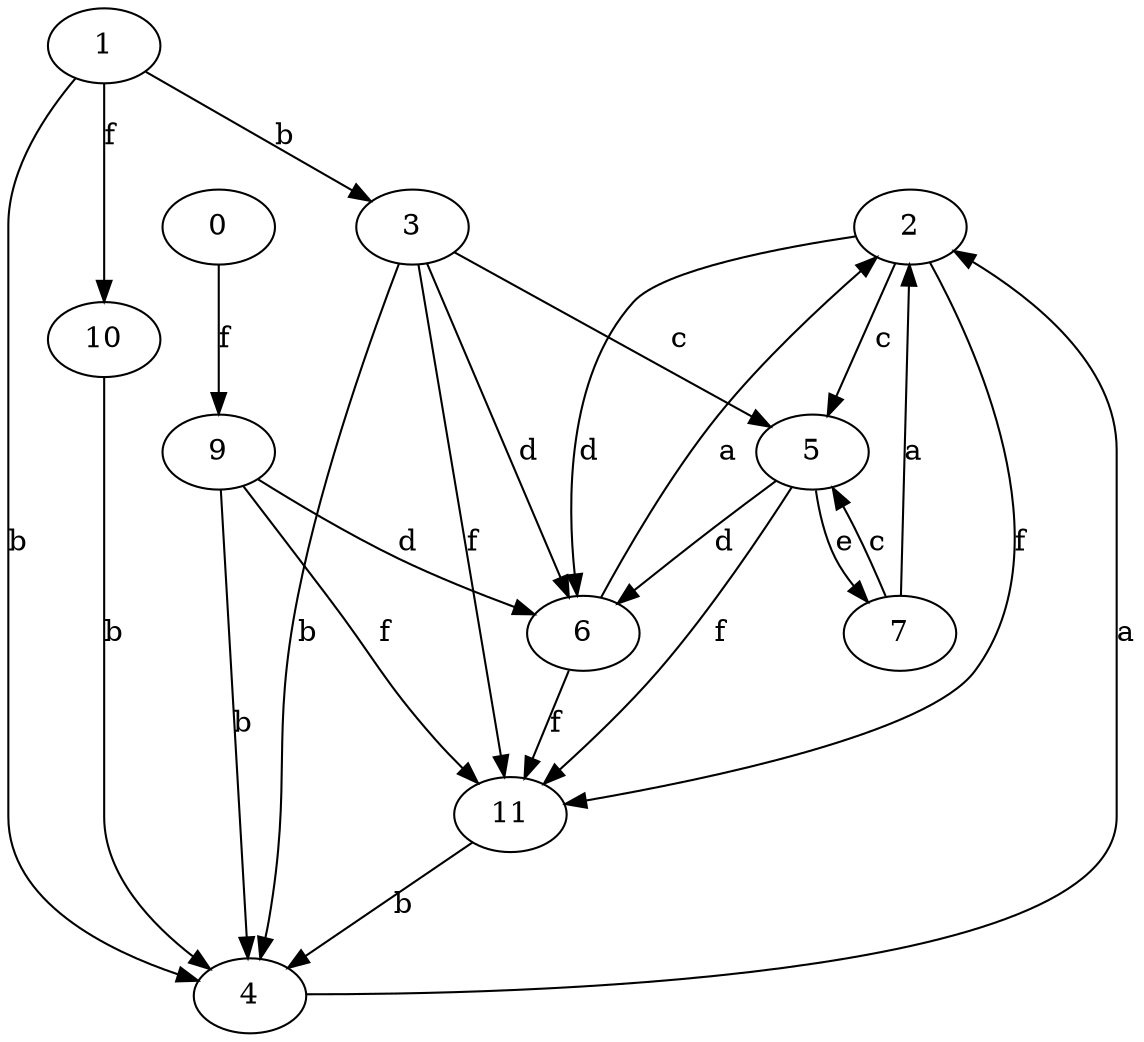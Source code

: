 strict digraph  {
2;
3;
0;
4;
5;
1;
6;
7;
9;
10;
11;
2 -> 5  [label=c];
2 -> 6  [label=d];
2 -> 11  [label=f];
3 -> 4  [label=b];
3 -> 5  [label=c];
3 -> 6  [label=d];
3 -> 11  [label=f];
0 -> 9  [label=f];
4 -> 2  [label=a];
5 -> 6  [label=d];
5 -> 7  [label=e];
5 -> 11  [label=f];
1 -> 3  [label=b];
1 -> 4  [label=b];
1 -> 10  [label=f];
6 -> 2  [label=a];
6 -> 11  [label=f];
7 -> 2  [label=a];
7 -> 5  [label=c];
9 -> 4  [label=b];
9 -> 6  [label=d];
9 -> 11  [label=f];
10 -> 4  [label=b];
11 -> 4  [label=b];
}

